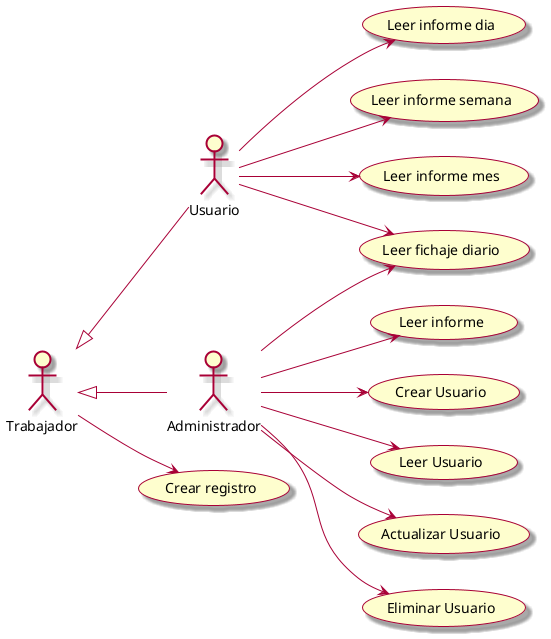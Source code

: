 @startuml

skin rose

left to right direction

Usuario -up-|> Trabajador
Administrador -up-|> Trabajador

Trabajador --> (Crear registro)

Administrador --> (Leer fichaje diario)

Administrador --> (Leer informe)


Administrador --> (Crear Usuario)
Administrador --> (Leer Usuario)
Administrador --> (Actualizar Usuario)
Administrador --> (Eliminar Usuario)

Usuario --> (Leer fichaje diario)
Usuario --> (Leer informe dia)
Usuario --> (Leer informe semana)
Usuario --> (Leer informe mes)

@enduml
